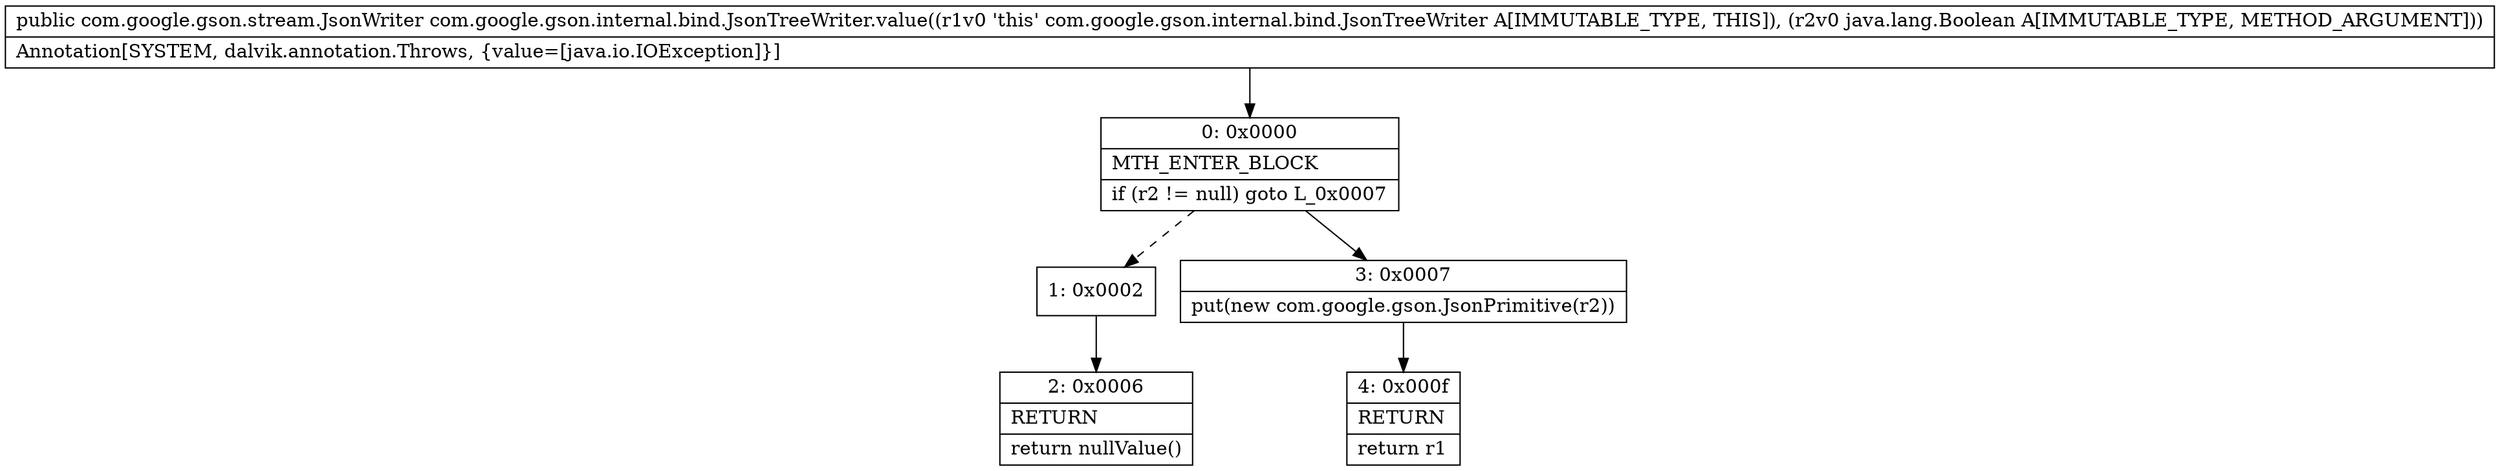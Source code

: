 digraph "CFG forcom.google.gson.internal.bind.JsonTreeWriter.value(Ljava\/lang\/Boolean;)Lcom\/google\/gson\/stream\/JsonWriter;" {
Node_0 [shape=record,label="{0\:\ 0x0000|MTH_ENTER_BLOCK\l|if (r2 != null) goto L_0x0007\l}"];
Node_1 [shape=record,label="{1\:\ 0x0002}"];
Node_2 [shape=record,label="{2\:\ 0x0006|RETURN\l|return nullValue()\l}"];
Node_3 [shape=record,label="{3\:\ 0x0007|put(new com.google.gson.JsonPrimitive(r2))\l}"];
Node_4 [shape=record,label="{4\:\ 0x000f|RETURN\l|return r1\l}"];
MethodNode[shape=record,label="{public com.google.gson.stream.JsonWriter com.google.gson.internal.bind.JsonTreeWriter.value((r1v0 'this' com.google.gson.internal.bind.JsonTreeWriter A[IMMUTABLE_TYPE, THIS]), (r2v0 java.lang.Boolean A[IMMUTABLE_TYPE, METHOD_ARGUMENT]))  | Annotation[SYSTEM, dalvik.annotation.Throws, \{value=[java.io.IOException]\}]\l}"];
MethodNode -> Node_0;
Node_0 -> Node_1[style=dashed];
Node_0 -> Node_3;
Node_1 -> Node_2;
Node_3 -> Node_4;
}

